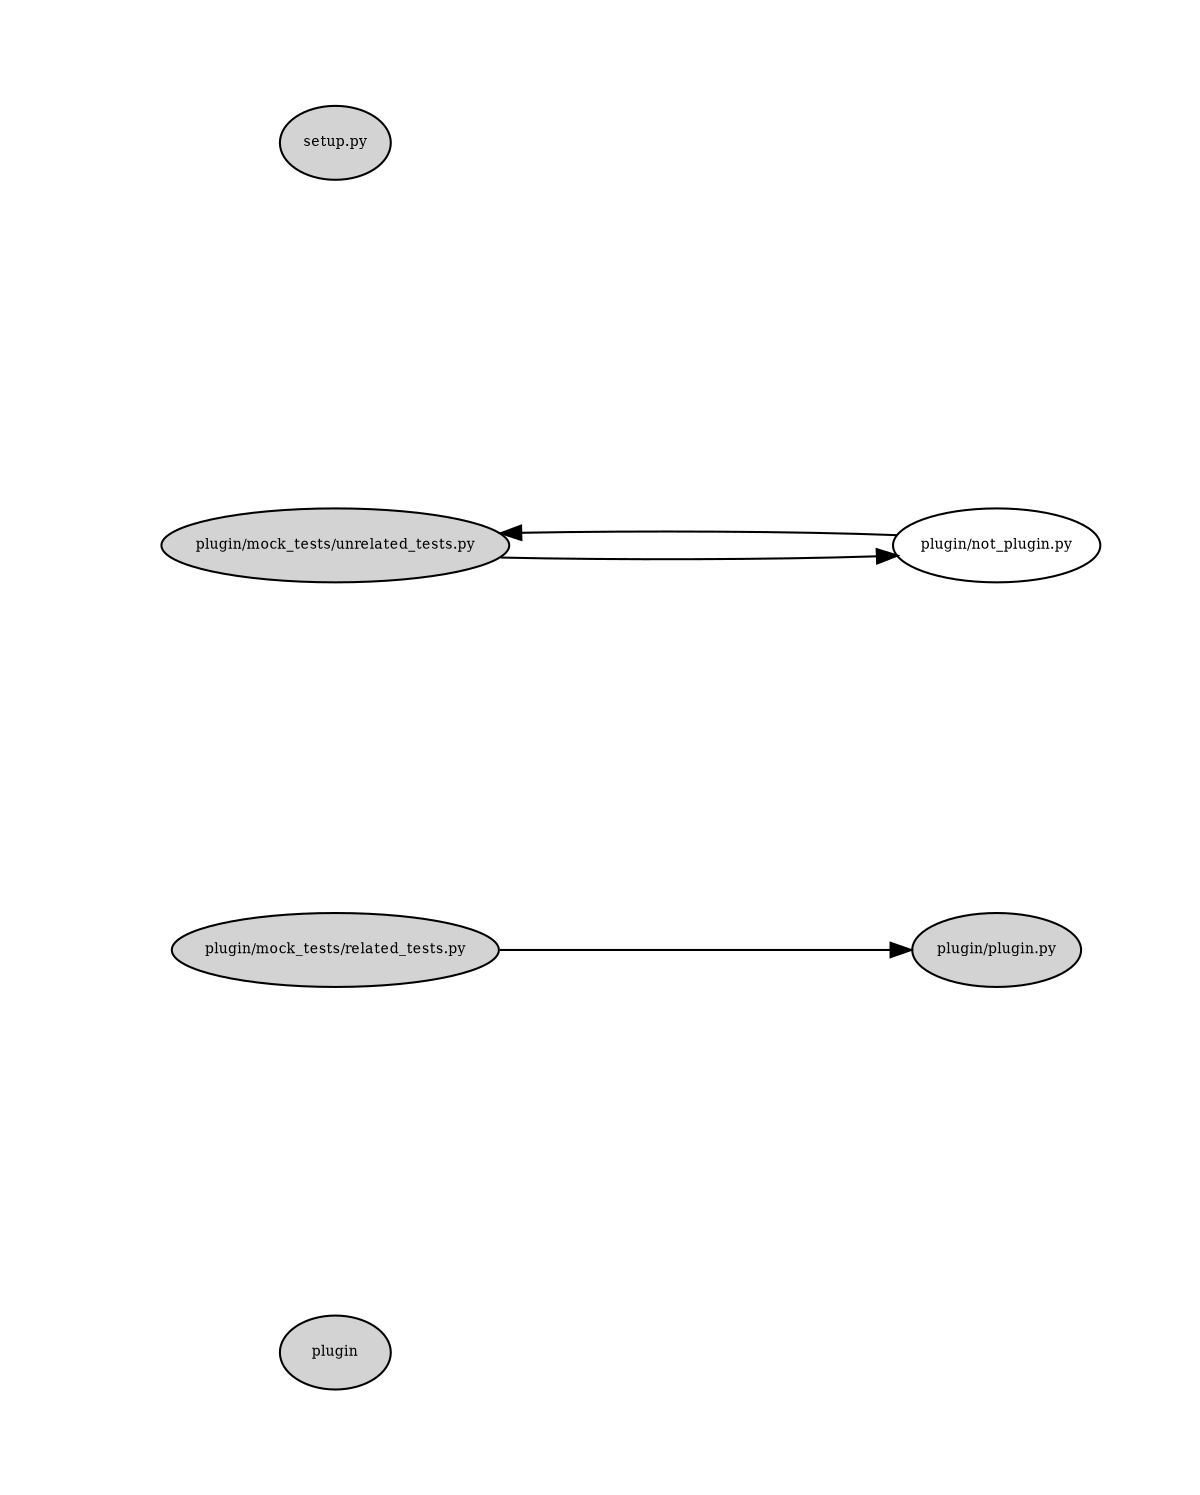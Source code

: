 
# This file was generated by sfood-graph.

strict digraph "dependencies" {
    graph [
        rankdir = "LR",
        overlap = "scale",
        size = "8,10",
        ratio = "fill",
        fontsize = "16",
        fontname = "Helvetica",
        clusterrank = "local"
        ]

       node [
           fontsize=7
           shape=ellipse
//           style=filled
//           shape=box
       ];

//     node [
//         fontsize=7
//       style=ellipse
//     ];

"plugin"  [style=filled];
"plugin/plugin.py"  [style=filled];
"plugin/mock_tests/related_tests.py"  [style=filled];
"plugin/mock_tests/related_tests.py" -> "plugin/plugin.py";
"plugin/mock_tests/unrelated_tests.py"  [style=filled];
"plugin/mock_tests/unrelated_tests.py" -> "plugin/not_plugin.py";
"plugin/not_plugin.py" -> "plugin/mock_tests/unrelated_tests.py";
"setup.py"  [style=filled];


}
